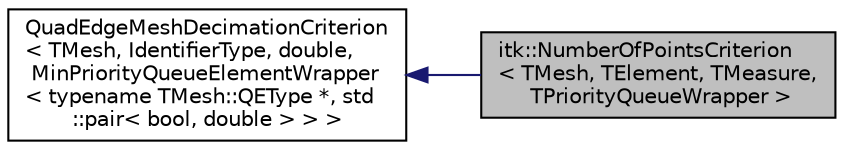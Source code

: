 digraph "itk::NumberOfPointsCriterion&lt; TMesh, TElement, TMeasure, TPriorityQueueWrapper &gt;"
{
 // LATEX_PDF_SIZE
  edge [fontname="Helvetica",fontsize="10",labelfontname="Helvetica",labelfontsize="10"];
  node [fontname="Helvetica",fontsize="10",shape=record];
  rankdir="LR";
  Node1 [label="itk::NumberOfPointsCriterion\l\< TMesh, TElement, TMeasure,\l TPriorityQueueWrapper \>",height=0.2,width=0.4,color="black", fillcolor="grey75", style="filled", fontcolor="black",tooltip=" "];
  Node2 -> Node1 [dir="back",color="midnightblue",fontsize="10",style="solid",fontname="Helvetica"];
  Node2 [label="QuadEdgeMeshDecimationCriterion\l\< TMesh, IdentifierType, double,\l MinPriorityQueueElementWrapper\l\< typename TMesh::QEType *, std\l::pair\< bool, double \> \> \>",height=0.2,width=0.4,color="black", fillcolor="white", style="filled",tooltip=" "];
}
